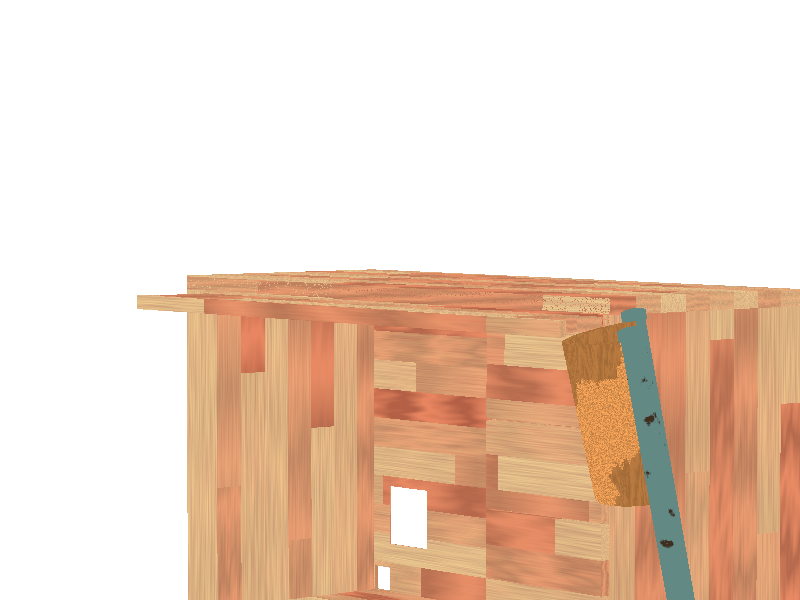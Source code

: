 //==========================================
// Classroom furniture
// -----------------------------------------
// Made for Persistence of vision 3.6
// =========================================
// Copyright 2001-2004 Gilles Tran http://www.oyonale.com
// -----------------------------------------
// This work is licensed under the Creative Commons Attribution License. 
// To view a copy of this license, visit http://creativecommons.org/licenses/by/2.0/ 
// or send a letter to Creative Commons, 559 Nathan Abbott Way, Stanford, California 94305, USA.
// You are free:
// - to copy, distribute, display, and perform the work
// - to make derivative works
// - to make commercial use of the work
// Under the following conditions:
// - Attribution. You must give the original author credit.
// - For any reuse or distribution, you must make clear to others the license terms of this work.
// - Any of these conditions can be waived if you get permission from the copyright holder.
// Your fair use and other rights are in no way affected by the above. 
// ==========================================  

#include "colors.inc"

#declare Random_1 = seed (1153);

global_settings{
    assumed_gamma 1 // change if the image is too pale

    radiosity{
        recursion_limit 1
    }
} 
      
// ----------------------------------------
// Chair
// ----------------------------------------
#declare rCh=0.025/2;
#declare rCh2=rCh+0.002;
#declare rCh3=0.01;
#declare rCh4=0.05;
#declare yCh=0.43;
#declare yCh2=0.345;
#declare zCh=0.28;
#declare xCh=0.33;
#declare zCh3=0.07;
#declare yCh1=yCh-rCh4; 
#declare yCh5=yCh-rCh*2; 
#declare yCh3=sqrt(zCh3*zCh3+yCh5*yCh5);
#declare yCh4=yCh3-rCh4;
#declare aCh=degrees(atan2(zCh3,yCh1));
#declare aCh1=2;
#declare aCh2=5;
#declare aCh3=10;
#declare C_Chair=rgb <1, 0.40297, 0.10703>;
#declare C_PChair1=rgb <0.24219, 0.5, 0.45313>*0.5;
#declare C_PChair2=rgb <0.5, 0.25781, 0.13672>*0.1;
#declare P_Chair1=pigment{
    wood
    turbulence 0.2
    lambda 3
    color_map{
        [0 C_Chair*0.5]
        [1 C_Chair]
    }
    rotate y*100 rotate x*20    scale 0.04 scale 0.01*<10,1,1>    
}                             
#declare P_Chair2=pigment{
    wood
    turbulence 0.2
    lambda 3
    color_map{
        [0 C_Chair*0.35]
        [1 C_Chair*0.5]
    }
    rotate y*100 rotate z*80 scale 0.01 scale 0.8*<1,5,1>  
}    
#declare T_WoodChair=texture{
    pigment{
        pigment_pattern{
            agate agate_turb 0.3 lambda 3 
            color_map{[0.5 White][0.5 Black]}
            rotate x*148
            scale 0.2
        }
        pigment_map{
            [0 P_Chair1]
            [1 P_Chair2]
        }
    }
    finish{ambient 0 diffuse 1}
}

#declare T_LegChair=texture{
    pigment{
        granite
        color_map{
            [0 C_PChair1]
            [0.7 C_PChair1]
            [0.8 C_PChair2]
            [1 C_PChair2]
        }
    }
    finish{ambient 0 diffuse 0.6 specular 1 roughness 1/10 reflection{0.1,0.8 metallic}}
    scale 0.1
}

#declare LegChairFront=union{
    cylinder{0,y*0.008,rCh2} // rubber
    torus{rCh,rCh2-rCh translate y*0.008}
    cylinder{0,y*yCh1,rCh} // montant Front
    difference{torus{rCh4,rCh rotate z*90} plane{y,0} plane{z,0 inverse} translate <0,yCh1,rCh4>}
    cylinder{0,z*zCh,rCh translate <0,yCh,rCh4>} // horizontal
    union{ // Back
        difference{torus{rCh4,rCh rotate z*90} plane{y,0 inverse rotate x*aCh3} plane{z,0} translate y*rCh4}
        union{
            cylinder{0,y*yCh2,rCh}
            union{
                cylinder{0,y*0.01,rCh2}
                sphere{0,rCh2 scale <1,0.004/rCh2,1> translate y*0.01}
                translate y*yCh2
            }   
            translate z*rCh4
            rotate x*aCh3
            translate y*rCh4
        }
        rotate -z*aCh2
        translate <0,yCh,rCh4+zCh>
    }
}
#declare LegChairRear=union{
    cylinder{0,y*0.008,rCh2} 
    torus{rCh,rCh2-rCh translate y*0.008}
    cylinder{0,y*yCh4,rCh} 
    difference{torus{rCh4,rCh rotate x*90} plane{y,0} plane{x,0} translate <-rCh4,yCh4,0>}
}              

#declare rChD1=xCh/2-sin(radians(aCh1))*(zCh+2*rCh4)+sin(radians(aCh2))*rCh4;
#declare rChD2=xCh/2-sin(radians(aCh1))*(zCh+2*rCh4)+sin(radians(aCh2))*(rCh4+yCh2);
#declare yChD=yCh2*cos(radians(aCh2));
#declare BackChair=difference{
    cone{0,rChD1,y*yChD,rChD2}
    cone{-y*0.001,rChD1*0.85,y*(yChD+0.001),rChD2*0.85}
    plane{z,0}
    plane{y,yCh2*0.5}
    scale <1,1,0.08/rChD2>
}       
#declare eChS=0.008;
#declare SeatChair=union{
    box{<-xCh/2,-eChS,0>,<xCh/2,0,zCh>}
    difference{cylinder{0,-eChS*y,xCh/2} plane{z,0} scale <1,1,0.05*2/xCh> translate z*zCh}
    difference{
        cylinder{-x*xCh/2,x*xCh/2,rCh4}
        cylinder{-x*1.1*xCh/2,x*1.1*xCh/2,rCh4-eChS}
        plane{z,0 inverse}
        plane{y,0 rotate x*25}
        translate -y*rCh4
    }
    texture{pigment{P_Chair1} finish{ambient 0 diffuse 1}}
} 

#declare Chair=union{
    union{
        object{LegChairFront rotate -y*aCh1 translate x*xCh/2}
        object{LegChairFront rotate -y*aCh1 translate x*xCh/2 scale <-1,1,1>}
        cylinder{-xCh*x/2,xCh*x/2,rCh3 translate -z*rCh4 rotate x*25 translate z*rCh4+y*yCh1}
        union{
            object{LegChairRear translate x*(xCh/2+rCh4)}
            object{LegChairRear translate x*(xCh/2+rCh4) scale <-1,1,1>}
            union{
                cylinder{-xCh/2*x,x*xCh/2,rCh}
                union{
                    sphere{0,1 translate y scale <1,0.5,1> scale 0.01 translate y*rCh-x*0.6*xCh/2}
                    sphere{0,1 translate y scale <1,0.5,1> scale 0.01 translate y*rCh+x*0.6*xCh/2}
                    texture{pigment{White*0.6}finish{ambient 0 diffuse 1 specular 1 roughness 0.001 reflection 0.1}}
                    rotate x*aCh
                }
                translate y*yCh3
            }
            translate -y*yCh3
            rotate -x*aCh
            translate <0,yCh3,zCh+rCh4>
        }                     
        texture{T_LegChair}
    }
    union{         
        object{BackChair
            translate z*rCh4
            rotate x*aCh3
            translate <0,yCh+rCh4,rCh4+zCh>
            texture{T_WoodChair}
        }        
        object{SeatChair
            translate <0,yCh,rCh4>
        }
    }        
}


#include "woods.inc"

#declare light_woodT = pigment { P_WoodGrain16A color_map { M_Wood7A } scale 0.1 }
#declare  dark_woodT = pigment { P_WoodGrain14A color_map { M_Wood14A } scale 0.1}
#declare board_lengthT = 0.8;
#declare board_widthT = 0.06;

// ----------------------------------------
// Tables
// ----------------------------------------
// Table 1
// ----------------------------------------
#declare C_Table=rgb <1, 0.40297, 0.10703>;
#declare C_Table2=rgb <1, 0.65297, 0.30703>;
#declare C_PTable2=rgb <0.5, 0.25781, 0.13672>*0.1;

#macro T_TableWood2()
    texture{
          pigment { gradient y triangle_wave
                pigment_map { [0.0 light_woodT ]
                              [1.0 dark_woodT ] }
                warp { repeat board_lengthT*z offset 0.37*y } 
                warp { repeat board_widthT*x offset board_lengthT*2*pi*z } 
                rotate y*90
                translate x*rand(Random_1)*7
                }
    }            
#end
#declare T_TableCorner1=texture{
    pigment{C_Table*0.01}
    finish{ambient 0 diffuse 1 specular 1 roughness 0.01}
}
#declare T_TableCorner2=texture{
    pigment{White*0.8}
    finish{ambient 0 diffuse 1 metallic brilliance 3 specular 1 roughness 0.01 reflection 0.2}
}
#declare T_LegTable=texture{T_LegChair}
                      
// ----------------------------------------
// Table 2
// ----------------------------------------
#macro Board(lngth, wdth, thk, edge) 
//union{
    #declare xTable=lngth;
    #declare yTable=thk;
    #declare zTable=wdth;
    #declare aTable=edge;
    #declare rTable=edge*1.01;
    #declare eTable=thk;
    #declare xTable2=xTable-2*rTable;
    #declare zTable2=zTable-2*rTable;
    /*#declare rPTable=0.0016;
    #declare aPTable=0.009;
    #declare rPTable2=0.007;
    #declare yPTable=yTable-eTable-rPTable-aPTable;
    #declare xPTable=xTable-2*rPTable2-2*aPTable;
    #declare zPTable=zTable-2*rPTable2;*/
    union{ // top
        box{<0,eTable*0.5,0>,<xTable2,eTable,zTable2> translate <rTable,0,rTable>} // centre dessus
        box{<0,0,0>,<xTable2,eTable*0.5,zTable2> translate <rTable,0,rTable>} //texture{pigment{C_Table*0.1} finish{ambient 0 diffuse 1}}} // centre dessous
        #declare TableBord=union{ // side
            box{<0,aTable,0>,<aTable,eTable-aTable,1>}
            box{0,<rTable-aTable,eTable,1> translate x*aTable}
            cylinder{0,z,aTable translate <aTable,eTable-aTable,0>}
            cylinder{0,z,aTable translate <aTable,aTable,0>}
        }
        #declare TableCorner=difference{ // Corner
            union{
                cylinder{y*aTable,y*(eTable-aTable),rTable}
                cylinder{0,y*aTable,rTable-aTable translate y*(eTable-aTable)}
                cylinder{0,y*aTable,rTable-aTable}
                torus{rTable-aTable,aTable translate y*(eTable-aTable)}
                torus{rTable-aTable,aTable translate y*aTable}
            }
            plane{x,0 inverse}
            plane{z,0 inverse}
        }
        
        union{
            object{TableBord scale <1,1,zTable2>}
            object{TableBord scale <-1,1,zTable2> translate x*(xTable2+2*rTable)}
            translate z*rTable
        }

        union{
            object{TableBord rotate y*90 scale <xTable2,1,-1>}
            object{TableBord rotate y*90 scale <xTable2,1,1> translate z*(zTable2+2*rTable)}
            translate x*rTable
        }
        
        object{TableCorner translate <rTable,0,rTable>}
        object{TableCorner scale <-1,1,1> translate <rTable+xTable2,0,rTable>}
        object{TableCorner scale <1,1,-1> translate <rTable,0,zTable2+rTable>}
        object{TableCorner scale <-1,1,-1> translate <rTable+xTable2,0,zTable2+rTable>}
        translate y*(yTable-eTable)
        T_TableWood2()
    }

//}  
#end


// ----------------------------------------
// Scene
// ----------------------------------------
camera
{
//  location  <-16.0, 2.2, -12>
  location  <-4,1,-2>
  direction 5*z
  right     4/3*x
  look_at   <-0.02, 0.7, 2.7>
}
background{White*0.5}
light_source{x*100 color White
    area_light 15*x,15*z, 10,10 jitter adaptive 1 orient
    rotate z*45
    rotate y*150
}

#declare light_woodF = pigment { P_WoodGrain16A color_map { M_Wood7A } scale 0.1 }
#declare  dark_woodF = pigment { P_WoodGrain14A color_map { M_Wood8A } scale 0.1}
#declare board_lengthF = 0.35;
#declare board_widthF = 0.075;

#declare light_Wallpaper = pigment { P_WoodGrain16A color <1,1,1> scale 10 }


plane{y,0 
          pigment { gradient y sine_wave
                pigment_map { [0.2 light_woodF ]
                              [1.0 dark_woodF ] }
                warp { repeat board_lengthF*z offset 0.37*y } 
                warp { repeat board_widthF*x offset board_lengthF*3/2*z } 
                rotate y*45
                }
}
plane{x,0
          pigment { gradient y sine_wave
                pigment_map { [1 light_Wallpaper ] }
                }
}
plane{z,3
          pigment { gradient y sine_wave
                pigment_map { [1 light_Wallpaper ] }
                }
}
object{Chair rotate -y*45 translate x*-1.4+z*0.0}

#declare m_width=1.2;
#declare m_tot_depth=0.5;
#declare m_joint=0.002;  // fugen

#declare m_sides_thickness=0.02;  // dicke seitenwaende
#declare m_front_thickness=0.02;  // dicke der frontplatten
#declare m_back_dist=0.01;  // rueckseite: wieviel nimmt sie vom innenraum weg?

#declare m_desk_height=0.76;  // hoehe der Oberflaeche der Ausziehschublade
#declare m_desk_thickness=0.02; // dicke der schreibschublade
#declare m_desk_fittings=0.01;  // beschlaege
#declare m_desk_dist=0.005;  // abstand oben
#declare m_desk_frontheight=0.024; // hoehe schubladenfront
#declare m_desk_boardwidth=m_width-2*(m_sides_thickness+m_desk_fittings);
#declare m_desk_boarddepth=m_tot_depth-m_front_thickness-m_back_dist-0.1;  // platte ist verkuerzt wg. kabelschacht

#declare m_wall_dist=0.01;

//left
object{
    difference {
        Board(0.73,0.4795,0.02,0.002) 
        object {box{<0,-0.5,0>,<0.17,0.5,0.025>} T_TableWood2() translate <-0.1,-0.1,0.455>}
    } rotate z*90 rotate y*90 translate x*-0.4895+y*0.0+z*2.78}
//right
object{
    difference {
        Board(0.73,0.4795,0.02,0.002) 
        object {box{<0,-0.5,0>,<0.17,0.5,0.025>} T_TableWood2() translate <-0.1,-0.0,0.455>}
    } rotate z*90 rotate y*90 translate x*-0.4895+y*0.0+z*1.6
}
//top
object{
    difference {
        Board(1.2,0.4795,0.03,0.002) 
        object{box{<0,-0.5,0>,<0.3,0.5,0.05>} T_TableWood2() translate <0.2,-0.1,0.4>}
    }
    rotate z*0 rotate y*90 translate x*-0.4895+y*0.73+z*(2.8)}
//rueckwand
object{
    difference {
        Board(0.882,0.636,0.003,0.001) 
        object{box{<0,-0.5,0>,<0.12,0.5,0.12>} T_TableWood2() translate <0.05,-0.0,0.1>}
        object{box{<0,-0.5,0>,<0.05,0.5,0.05>} T_TableWood2() translate <0.0,-0.0,0.0>}
    }
    rotate z*0 rotate y*90 rotate z*90 translate x*-0.02+y*0.094+z*2.78
}

//footstopper
object{Board(1.2,0.094,0.02,0.002) rotate x*90 rotate z*0 rotate y*90 translate x*-0.51+y*0.094+z*2.8}
//fussboden
object{Board(1.16,0.4795,0.024,0.002) rotate z*0 rotate y*90 translate x*-0.4895+y*(0.094-0.024)+z*2.78}
//schreibschublade
object{Board(1.12,0.4095,0.024,0.0002) rotate z*0 rotate y*90 translate x*(-0.4895-0.10)+y*(0.73-0.029)+z*2.76}
object{Board(1.2,0.028,0.02,0.002) rotate x*90 rotate z*0 rotate y*90 translate x*(-0.51-0.10)+y*(0.73-0.005)+z*2.8}

//innenwand rechts
object{Board(0.695,0.4795,0.02,0.001) rotate z*90 rotate y*90 translate x*-0.4895+y*0.0+z*1.88}
//innendeckel
object{Board(0.26,0.4095,0.024,0.001) rotate z*0 rotate y*90 translate x*(-0.4895-0*0.5095)+y*(0.73-0.06)+z*1.88}

//schubladen
object{Board(0.289,0.281,0.02,0.002) rotate x*90 rotate z*0 rotate y*90 translate x*-0.51+y*0.378+z*1.889}
object{Board(0.289,0.155,0.02,0.002) rotate x*90 rotate z*0 rotate y*90 translate x*-0.51+y*0.536+z*1.889}
object{Board(0.289,0.155,0.02,0.002) rotate x*90 rotate z*0 rotate y*90 translate x*-0.51+y*0.694+z*1.889}

// //tueren
// object{Board(0.451,0.596,0.02,0.002) rotate x*90 rotate z*0 rotate y*90 translate x*-0.51+y*0.693+z*2.80}
// object{Board(0.451,0.596,0.02,0.002) rotate x*90 rotate z*0 rotate y*90 translate x*-0.51+y*0.693+z*2.343}
